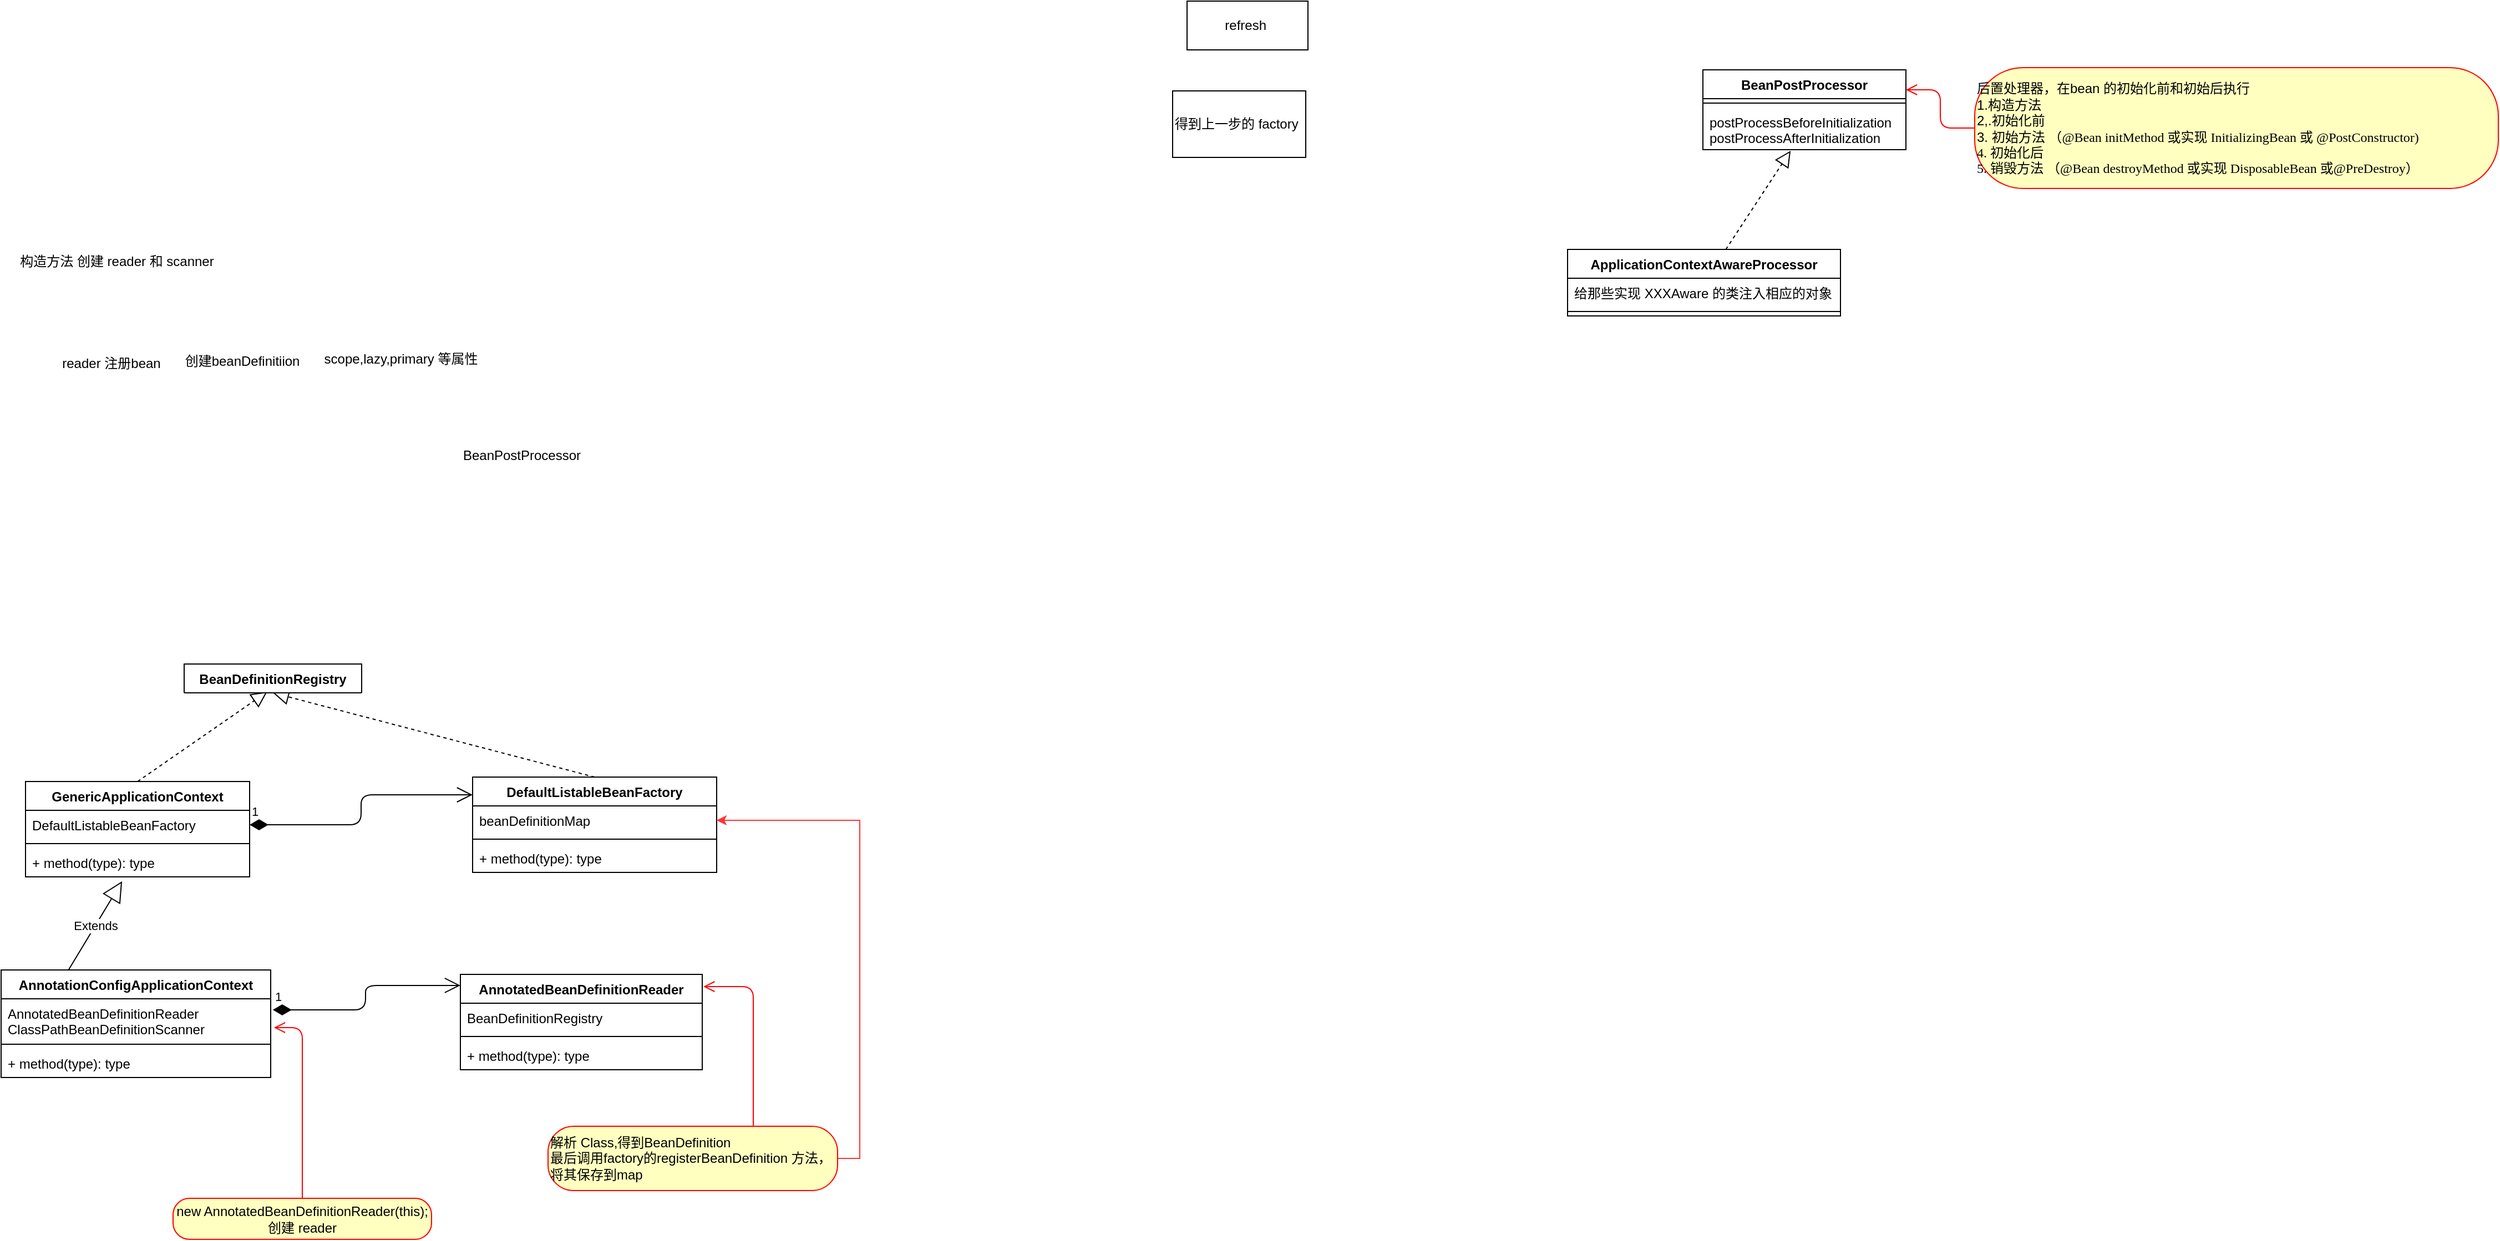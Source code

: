 <mxfile version="13.6.4" type="github">
  <diagram id="JW4kilssBpTSuZc6nk0B" name="Page-1">
    <mxGraphModel dx="868" dy="1250" grid="0" gridSize="10" guides="1" tooltips="1" connect="1" arrows="1" fold="1" page="0" pageScale="1" pageWidth="827" pageHeight="1169" math="0" shadow="0">
      <root>
        <mxCell id="0" />
        <mxCell id="1" parent="0" />
        <mxCell id="iC9vkl7YeuPbztsIKsLM-1" value="构造方法 创建 reader 和 scanner" style="text;html=1;align=center;verticalAlign=middle;resizable=0;points=[];autosize=1;" vertex="1" parent="1">
          <mxGeometry x="33" y="-352" width="185" height="18" as="geometry" />
        </mxCell>
        <mxCell id="iC9vkl7YeuPbztsIKsLM-2" value="reader 注册bean" style="text;html=1;strokeColor=none;fillColor=none;align=center;verticalAlign=middle;whiteSpace=wrap;rounded=0;" vertex="1" parent="1">
          <mxGeometry x="63" y="-269" width="117" height="36" as="geometry" />
        </mxCell>
        <mxCell id="iC9vkl7YeuPbztsIKsLM-3" value="创建beanDefinitiion" style="text;html=1;align=center;verticalAlign=middle;resizable=0;points=[];autosize=1;" vertex="1" parent="1">
          <mxGeometry x="182" y="-262" width="113" height="18" as="geometry" />
        </mxCell>
        <mxCell id="iC9vkl7YeuPbztsIKsLM-4" value="scope,lazy,primary 等属性" style="text;html=1;align=center;verticalAlign=middle;resizable=0;points=[];autosize=1;" vertex="1" parent="1">
          <mxGeometry x="308" y="-264" width="148" height="18" as="geometry" />
        </mxCell>
        <mxCell id="iC9vkl7YeuPbztsIKsLM-19" value="Extends" style="endArrow=block;endSize=16;endFill=0;html=1;entryX=0.431;entryY=1.154;entryDx=0;entryDy=0;entryPerimeter=0;exitX=0.25;exitY=0;exitDx=0;exitDy=0;" edge="1" parent="1" source="iC9vkl7YeuPbztsIKsLM-15" target="iC9vkl7YeuPbztsIKsLM-13">
          <mxGeometry width="160" relative="1" as="geometry">
            <mxPoint x="285" y="344" as="sourcePoint" />
            <mxPoint x="445" y="344" as="targetPoint" />
          </mxGeometry>
        </mxCell>
        <mxCell id="iC9vkl7YeuPbztsIKsLM-10" value="GenericApplicationContext" style="swimlane;fontStyle=1;align=center;verticalAlign=top;childLayout=stackLayout;horizontal=1;startSize=26;horizontalStack=0;resizeParent=1;resizeParentMax=0;resizeLast=0;collapsible=1;marginBottom=0;" vertex="1" parent="1">
          <mxGeometry x="44" y="126" width="202" height="86" as="geometry">
            <mxRectangle x="91" y="97" width="90" height="26" as="alternateBounds" />
          </mxGeometry>
        </mxCell>
        <mxCell id="iC9vkl7YeuPbztsIKsLM-11" value="DefaultListableBeanFactory" style="text;strokeColor=none;fillColor=none;align=left;verticalAlign=top;spacingLeft=4;spacingRight=4;overflow=hidden;rotatable=0;points=[[0,0.5],[1,0.5]];portConstraint=eastwest;" vertex="1" parent="iC9vkl7YeuPbztsIKsLM-10">
          <mxGeometry y="26" width="202" height="26" as="geometry" />
        </mxCell>
        <mxCell id="iC9vkl7YeuPbztsIKsLM-12" value="" style="line;strokeWidth=1;fillColor=none;align=left;verticalAlign=middle;spacingTop=-1;spacingLeft=3;spacingRight=3;rotatable=0;labelPosition=right;points=[];portConstraint=eastwest;" vertex="1" parent="iC9vkl7YeuPbztsIKsLM-10">
          <mxGeometry y="52" width="202" height="8" as="geometry" />
        </mxCell>
        <mxCell id="iC9vkl7YeuPbztsIKsLM-13" value="+ method(type): type" style="text;strokeColor=none;fillColor=none;align=left;verticalAlign=top;spacingLeft=4;spacingRight=4;overflow=hidden;rotatable=0;points=[[0,0.5],[1,0.5]];portConstraint=eastwest;" vertex="1" parent="iC9vkl7YeuPbztsIKsLM-10">
          <mxGeometry y="60" width="202" height="26" as="geometry" />
        </mxCell>
        <mxCell id="iC9vkl7YeuPbztsIKsLM-15" value="AnnotationConfigApplicationContext" style="swimlane;fontStyle=1;align=center;verticalAlign=top;childLayout=stackLayout;horizontal=1;startSize=26;horizontalStack=0;resizeParent=1;resizeParentMax=0;resizeLast=0;collapsible=1;marginBottom=0;" vertex="1" parent="1">
          <mxGeometry x="22" y="296" width="243" height="97" as="geometry" />
        </mxCell>
        <mxCell id="iC9vkl7YeuPbztsIKsLM-16" value="AnnotatedBeanDefinitionReader&#xa;ClassPathBeanDefinitionScanner&#xa;" style="text;strokeColor=none;fillColor=none;align=left;verticalAlign=top;spacingLeft=4;spacingRight=4;overflow=hidden;rotatable=0;points=[[0,0.5],[1,0.5]];portConstraint=eastwest;" vertex="1" parent="iC9vkl7YeuPbztsIKsLM-15">
          <mxGeometry y="26" width="243" height="37" as="geometry" />
        </mxCell>
        <mxCell id="iC9vkl7YeuPbztsIKsLM-17" value="" style="line;strokeWidth=1;fillColor=none;align=left;verticalAlign=middle;spacingTop=-1;spacingLeft=3;spacingRight=3;rotatable=0;labelPosition=right;points=[];portConstraint=eastwest;" vertex="1" parent="iC9vkl7YeuPbztsIKsLM-15">
          <mxGeometry y="63" width="243" height="8" as="geometry" />
        </mxCell>
        <mxCell id="iC9vkl7YeuPbztsIKsLM-18" value="+ method(type): type" style="text;strokeColor=none;fillColor=none;align=left;verticalAlign=top;spacingLeft=4;spacingRight=4;overflow=hidden;rotatable=0;points=[[0,0.5],[1,0.5]];portConstraint=eastwest;" vertex="1" parent="iC9vkl7YeuPbztsIKsLM-15">
          <mxGeometry y="71" width="243" height="26" as="geometry" />
        </mxCell>
        <mxCell id="iC9vkl7YeuPbztsIKsLM-27" value="" style="endArrow=block;dashed=1;endFill=0;endSize=12;html=1;exitX=0.5;exitY=0;exitDx=0;exitDy=0;entryX=0.468;entryY=0.962;entryDx=0;entryDy=0;entryPerimeter=0;" edge="1" parent="1" source="iC9vkl7YeuPbztsIKsLM-10" target="iC9vkl7YeuPbztsIKsLM-26">
          <mxGeometry width="160" relative="1" as="geometry">
            <mxPoint x="332" y="15" as="sourcePoint" />
            <mxPoint x="492" y="15" as="targetPoint" />
          </mxGeometry>
        </mxCell>
        <mxCell id="iC9vkl7YeuPbztsIKsLM-28" value="DefaultListableBeanFactory" style="swimlane;fontStyle=1;align=center;verticalAlign=top;childLayout=stackLayout;horizontal=1;startSize=26;horizontalStack=0;resizeParent=1;resizeParentMax=0;resizeLast=0;collapsible=1;marginBottom=0;" vertex="1" parent="1">
          <mxGeometry x="447" y="122" width="220" height="86" as="geometry" />
        </mxCell>
        <mxCell id="iC9vkl7YeuPbztsIKsLM-29" value="beanDefinitionMap" style="text;strokeColor=none;fillColor=none;align=left;verticalAlign=top;spacingLeft=4;spacingRight=4;overflow=hidden;rotatable=0;points=[[0,0.5],[1,0.5]];portConstraint=eastwest;" vertex="1" parent="iC9vkl7YeuPbztsIKsLM-28">
          <mxGeometry y="26" width="220" height="26" as="geometry" />
        </mxCell>
        <mxCell id="iC9vkl7YeuPbztsIKsLM-30" value="" style="line;strokeWidth=1;fillColor=none;align=left;verticalAlign=middle;spacingTop=-1;spacingLeft=3;spacingRight=3;rotatable=0;labelPosition=right;points=[];portConstraint=eastwest;" vertex="1" parent="iC9vkl7YeuPbztsIKsLM-28">
          <mxGeometry y="52" width="220" height="8" as="geometry" />
        </mxCell>
        <mxCell id="iC9vkl7YeuPbztsIKsLM-31" value="+ method(type): type" style="text;strokeColor=none;fillColor=none;align=left;verticalAlign=top;spacingLeft=4;spacingRight=4;overflow=hidden;rotatable=0;points=[[0,0.5],[1,0.5]];portConstraint=eastwest;" vertex="1" parent="iC9vkl7YeuPbztsIKsLM-28">
          <mxGeometry y="60" width="220" height="26" as="geometry" />
        </mxCell>
        <mxCell id="iC9vkl7YeuPbztsIKsLM-32" value="" style="endArrow=block;dashed=1;endFill=0;endSize=12;html=1;entryX=0.5;entryY=1;entryDx=0;entryDy=0;exitX=0.5;exitY=0;exitDx=0;exitDy=0;" edge="1" parent="1" source="iC9vkl7YeuPbztsIKsLM-28" target="iC9vkl7YeuPbztsIKsLM-23">
          <mxGeometry width="160" relative="1" as="geometry">
            <mxPoint x="381" y="358" as="sourcePoint" />
            <mxPoint x="541" y="358" as="targetPoint" />
          </mxGeometry>
        </mxCell>
        <mxCell id="iC9vkl7YeuPbztsIKsLM-23" value="BeanDefinitionRegistry" style="swimlane;fontStyle=1;align=center;verticalAlign=top;childLayout=stackLayout;horizontal=1;startSize=26;horizontalStack=0;resizeParent=1;resizeParentMax=0;resizeLast=0;collapsible=1;marginBottom=0;" vertex="1" collapsed="1" parent="1">
          <mxGeometry x="187" y="20" width="160" height="26" as="geometry">
            <mxRectangle x="155" y="-111" width="173" height="86" as="alternateBounds" />
          </mxGeometry>
        </mxCell>
        <mxCell id="iC9vkl7YeuPbztsIKsLM-24" value="+ field: type" style="text;strokeColor=none;fillColor=none;align=left;verticalAlign=top;spacingLeft=4;spacingRight=4;overflow=hidden;rotatable=0;points=[[0,0.5],[1,0.5]];portConstraint=eastwest;" vertex="1" parent="iC9vkl7YeuPbztsIKsLM-23">
          <mxGeometry y="26" width="160" height="26" as="geometry" />
        </mxCell>
        <mxCell id="iC9vkl7YeuPbztsIKsLM-25" value="" style="line;strokeWidth=1;fillColor=none;align=left;verticalAlign=middle;spacingTop=-1;spacingLeft=3;spacingRight=3;rotatable=0;labelPosition=right;points=[];portConstraint=eastwest;" vertex="1" parent="iC9vkl7YeuPbztsIKsLM-23">
          <mxGeometry y="52" width="160" height="8" as="geometry" />
        </mxCell>
        <mxCell id="iC9vkl7YeuPbztsIKsLM-26" value="+ method(type): type" style="text;strokeColor=none;fillColor=none;align=left;verticalAlign=top;spacingLeft=4;spacingRight=4;overflow=hidden;rotatable=0;points=[[0,0.5],[1,0.5]];portConstraint=eastwest;" vertex="1" parent="iC9vkl7YeuPbztsIKsLM-23">
          <mxGeometry y="60" width="160" height="26" as="geometry" />
        </mxCell>
        <mxCell id="iC9vkl7YeuPbztsIKsLM-33" value="1" style="endArrow=open;html=1;endSize=12;startArrow=diamondThin;startSize=14;startFill=1;edgeStyle=orthogonalEdgeStyle;align=left;verticalAlign=bottom;exitX=1;exitY=0.5;exitDx=0;exitDy=0;entryX=0;entryY=0.186;entryDx=0;entryDy=0;entryPerimeter=0;" edge="1" parent="1" source="iC9vkl7YeuPbztsIKsLM-11" target="iC9vkl7YeuPbztsIKsLM-28">
          <mxGeometry x="-1" y="3" relative="1" as="geometry">
            <mxPoint x="434" y="285" as="sourcePoint" />
            <mxPoint x="594" y="285" as="targetPoint" />
          </mxGeometry>
        </mxCell>
        <object label="AnnotatedBeanDefinitionReader" placeholders="1" id="iC9vkl7YeuPbztsIKsLM-34">
          <mxCell style="swimlane;fontStyle=1;align=center;verticalAlign=top;childLayout=stackLayout;horizontal=1;startSize=26;horizontalStack=0;resizeParent=1;resizeParentMax=0;resizeLast=0;collapsible=1;marginBottom=0;" vertex="1" parent="1">
            <mxGeometry x="436" y="300" width="218" height="86" as="geometry" />
          </mxCell>
        </object>
        <mxCell id="iC9vkl7YeuPbztsIKsLM-35" value="BeanDefinitionRegistry" style="text;strokeColor=none;fillColor=none;align=left;verticalAlign=top;spacingLeft=4;spacingRight=4;overflow=hidden;rotatable=0;points=[[0,0.5],[1,0.5]];portConstraint=eastwest;" vertex="1" parent="iC9vkl7YeuPbztsIKsLM-34">
          <mxGeometry y="26" width="218" height="26" as="geometry" />
        </mxCell>
        <mxCell id="iC9vkl7YeuPbztsIKsLM-36" value="" style="line;strokeWidth=1;fillColor=none;align=left;verticalAlign=middle;spacingTop=-1;spacingLeft=3;spacingRight=3;rotatable=0;labelPosition=right;points=[];portConstraint=eastwest;" vertex="1" parent="iC9vkl7YeuPbztsIKsLM-34">
          <mxGeometry y="52" width="218" height="8" as="geometry" />
        </mxCell>
        <mxCell id="iC9vkl7YeuPbztsIKsLM-37" value="+ method(type): type" style="text;strokeColor=none;fillColor=none;align=left;verticalAlign=top;spacingLeft=4;spacingRight=4;overflow=hidden;rotatable=0;points=[[0,0.5],[1,0.5]];portConstraint=eastwest;" vertex="1" parent="iC9vkl7YeuPbztsIKsLM-34">
          <mxGeometry y="60" width="218" height="26" as="geometry" />
        </mxCell>
        <mxCell id="iC9vkl7YeuPbztsIKsLM-38" value="1" style="endArrow=open;html=1;endSize=12;startArrow=diamondThin;startSize=14;startFill=1;edgeStyle=orthogonalEdgeStyle;align=left;verticalAlign=bottom;exitX=1.008;exitY=0.27;exitDx=0;exitDy=0;exitPerimeter=0;entryX=0;entryY=0.116;entryDx=0;entryDy=0;entryPerimeter=0;" edge="1" parent="1" source="iC9vkl7YeuPbztsIKsLM-16" target="iC9vkl7YeuPbztsIKsLM-34">
          <mxGeometry x="-1" y="3" relative="1" as="geometry">
            <mxPoint x="313" y="424" as="sourcePoint" />
            <mxPoint x="473" y="424" as="targetPoint" />
          </mxGeometry>
        </mxCell>
        <mxCell id="iC9vkl7YeuPbztsIKsLM-45" style="edgeStyle=orthogonalEdgeStyle;rounded=0;orthogonalLoop=1;jettySize=auto;html=1;exitX=1;exitY=0.5;exitDx=0;exitDy=0;entryX=1;entryY=0.5;entryDx=0;entryDy=0;fillColor=#fa6800;strokeColor=#FF3333;" edge="1" parent="1" source="iC9vkl7YeuPbztsIKsLM-41" target="iC9vkl7YeuPbztsIKsLM-29">
          <mxGeometry relative="1" as="geometry" />
        </mxCell>
        <mxCell id="iC9vkl7YeuPbztsIKsLM-41" value="&lt;span style=&quot;&quot;&gt;解析 Class,得到BeanDefinition&lt;br&gt;最后调用factory的registerBeanDefinition 方法，将其保存到map&lt;br&gt;&lt;/span&gt;" style="rounded=1;whiteSpace=wrap;html=1;arcSize=40;fontColor=#000000;fillColor=#ffffc0;strokeColor=#ff0000;align=left;" vertex="1" parent="1">
          <mxGeometry x="515" y="437" width="261" height="58" as="geometry" />
        </mxCell>
        <mxCell id="iC9vkl7YeuPbztsIKsLM-42" value="" style="edgeStyle=orthogonalEdgeStyle;html=1;verticalAlign=bottom;endArrow=open;endSize=8;strokeColor=#ff0000;entryX=1.005;entryY=0.128;entryDx=0;entryDy=0;entryPerimeter=0;" edge="1" source="iC9vkl7YeuPbztsIKsLM-41" parent="1" target="iC9vkl7YeuPbztsIKsLM-34">
          <mxGeometry relative="1" as="geometry">
            <mxPoint x="532" y="567" as="targetPoint" />
            <Array as="points">
              <mxPoint x="700" y="311" />
            </Array>
          </mxGeometry>
        </mxCell>
        <mxCell id="iC9vkl7YeuPbztsIKsLM-43" value="new AnnotatedBeanDefinitionReader(this);&lt;br&gt;创建 reader" style="rounded=1;whiteSpace=wrap;html=1;arcSize=40;fontColor=#000000;fillColor=#ffffc0;strokeColor=#ff0000;" vertex="1" parent="1">
          <mxGeometry x="177" y="502" width="233" height="37" as="geometry" />
        </mxCell>
        <mxCell id="iC9vkl7YeuPbztsIKsLM-44" value="" style="edgeStyle=orthogonalEdgeStyle;html=1;verticalAlign=bottom;endArrow=open;endSize=8;strokeColor=#ff0000;entryX=1.012;entryY=0.703;entryDx=0;entryDy=0;entryPerimeter=0;" edge="1" source="iC9vkl7YeuPbztsIKsLM-43" parent="1" target="iC9vkl7YeuPbztsIKsLM-16">
          <mxGeometry relative="1" as="geometry">
            <mxPoint x="373" y="565" as="targetPoint" />
          </mxGeometry>
        </mxCell>
        <mxCell id="iC9vkl7YeuPbztsIKsLM-46" value="BeanPostProcessor" style="text;html=1;align=center;verticalAlign=middle;resizable=0;points=[];autosize=1;" vertex="1" parent="1">
          <mxGeometry x="433" y="-177" width="116" height="18" as="geometry" />
        </mxCell>
        <mxCell id="iC9vkl7YeuPbztsIKsLM-47" value="refresh&amp;nbsp;" style="rounded=0;whiteSpace=wrap;html=1;align=center;" vertex="1" parent="1">
          <mxGeometry x="1091" y="-578" width="109" height="44" as="geometry" />
        </mxCell>
        <mxCell id="iC9vkl7YeuPbztsIKsLM-49" value="得到上一步的 factory" style="rounded=0;whiteSpace=wrap;html=1;align=left;" vertex="1" parent="1">
          <mxGeometry x="1078" y="-497" width="120" height="60" as="geometry" />
        </mxCell>
        <mxCell id="iC9vkl7YeuPbztsIKsLM-50" value="BeanPostProcessor" style="swimlane;fontStyle=1;align=center;verticalAlign=top;childLayout=stackLayout;horizontal=1;startSize=26;horizontalStack=0;resizeParent=1;resizeParentMax=0;resizeLast=0;collapsible=1;marginBottom=0;" vertex="1" parent="1">
          <mxGeometry x="1556" y="-516" width="183" height="72" as="geometry" />
        </mxCell>
        <mxCell id="iC9vkl7YeuPbztsIKsLM-52" value="" style="line;strokeWidth=1;fillColor=none;align=left;verticalAlign=middle;spacingTop=-1;spacingLeft=3;spacingRight=3;rotatable=0;labelPosition=right;points=[];portConstraint=eastwest;" vertex="1" parent="iC9vkl7YeuPbztsIKsLM-50">
          <mxGeometry y="26" width="183" height="8" as="geometry" />
        </mxCell>
        <mxCell id="iC9vkl7YeuPbztsIKsLM-53" value="postProcessBeforeInitialization&#xa;postProcessAfterInitialization&#xa;" style="text;strokeColor=none;fillColor=none;align=left;verticalAlign=top;spacingLeft=4;spacingRight=4;overflow=hidden;rotatable=0;points=[[0,0.5],[1,0.5]];portConstraint=eastwest;" vertex="1" parent="iC9vkl7YeuPbztsIKsLM-50">
          <mxGeometry y="34" width="183" height="38" as="geometry" />
        </mxCell>
        <mxCell id="iC9vkl7YeuPbztsIKsLM-54" value="后置处理器，在bean 的初始化前和初始后执行&lt;br&gt;1.构造方法&lt;br&gt;2,.初始化前&lt;br&gt;3. 初始方法 （&lt;span style=&quot;background-color: transparent ; font-family: &amp;#34;microsoft yahei&amp;#34; , &amp;#34;stxihei&amp;#34;&quot;&gt;@Bean initMethod 或实现 InitializingBean 或 @PostConstructor)&lt;br&gt;4. 初始化后&lt;br&gt;5. 销毁方法 （&lt;/span&gt;&lt;span style=&quot;background-color: transparent ; font-family: &amp;#34;microsoft yahei&amp;#34; , &amp;#34;stxihei&amp;#34;&quot;&gt;@Bean destroyMethod 或实现 DisposableBean  或@PreDestroy&lt;/span&gt;&lt;span style=&quot;background-color: transparent ; font-family: &amp;#34;microsoft yahei&amp;#34; , &amp;#34;stxihei&amp;#34;&quot;&gt;）&lt;br&gt;&lt;/span&gt;" style="rounded=1;whiteSpace=wrap;html=1;arcSize=40;fontColor=#000000;fillColor=#ffffc0;strokeColor=#ff0000;align=left;" vertex="1" parent="1">
          <mxGeometry x="1801" y="-518" width="472" height="109" as="geometry" />
        </mxCell>
        <mxCell id="iC9vkl7YeuPbztsIKsLM-55" value="" style="edgeStyle=orthogonalEdgeStyle;html=1;verticalAlign=bottom;endArrow=open;endSize=8;strokeColor=#ff0000;entryX=1;entryY=0.25;entryDx=0;entryDy=0;" edge="1" source="iC9vkl7YeuPbztsIKsLM-54" parent="1" target="iC9vkl7YeuPbztsIKsLM-50">
          <mxGeometry relative="1" as="geometry">
            <mxPoint x="1797" y="-237" as="targetPoint" />
          </mxGeometry>
        </mxCell>
        <mxCell id="iC9vkl7YeuPbztsIKsLM-56" value="ApplicationContextAwareProcessor" style="swimlane;fontStyle=1;align=center;verticalAlign=top;childLayout=stackLayout;horizontal=1;startSize=26;horizontalStack=0;resizeParent=1;resizeParentMax=0;resizeLast=0;collapsible=1;marginBottom=0;" vertex="1" parent="1">
          <mxGeometry x="1434" y="-354" width="246" height="60" as="geometry" />
        </mxCell>
        <mxCell id="iC9vkl7YeuPbztsIKsLM-57" value="给那些实现 XXXAware 的类注入相应的对象" style="text;strokeColor=none;fillColor=none;align=left;verticalAlign=top;spacingLeft=4;spacingRight=4;overflow=hidden;rotatable=0;points=[[0,0.5],[1,0.5]];portConstraint=eastwest;" vertex="1" parent="iC9vkl7YeuPbztsIKsLM-56">
          <mxGeometry y="26" width="246" height="26" as="geometry" />
        </mxCell>
        <mxCell id="iC9vkl7YeuPbztsIKsLM-58" value="" style="line;strokeWidth=1;fillColor=none;align=left;verticalAlign=middle;spacingTop=-1;spacingLeft=3;spacingRight=3;rotatable=0;labelPosition=right;points=[];portConstraint=eastwest;" vertex="1" parent="iC9vkl7YeuPbztsIKsLM-56">
          <mxGeometry y="52" width="246" height="8" as="geometry" />
        </mxCell>
        <mxCell id="iC9vkl7YeuPbztsIKsLM-60" value="" style="endArrow=block;dashed=1;endFill=0;endSize=12;html=1;entryX=0.432;entryY=1.026;entryDx=0;entryDy=0;entryPerimeter=0;" edge="1" parent="1" source="iC9vkl7YeuPbztsIKsLM-56" target="iC9vkl7YeuPbztsIKsLM-53">
          <mxGeometry width="160" relative="1" as="geometry">
            <mxPoint x="1263" y="-253" as="sourcePoint" />
            <mxPoint x="1423" y="-253" as="targetPoint" />
          </mxGeometry>
        </mxCell>
      </root>
    </mxGraphModel>
  </diagram>
</mxfile>
